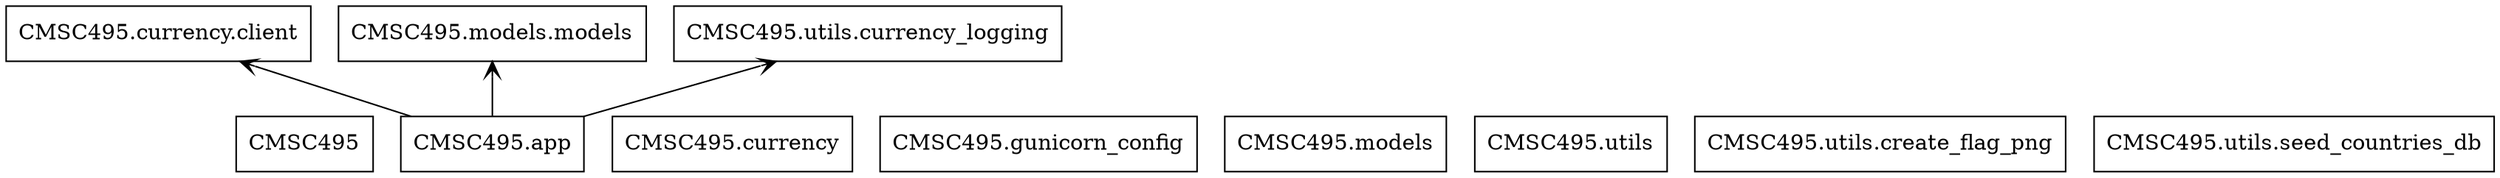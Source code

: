 digraph "packages" {
rankdir=BT
charset="utf-8"
"CMSC495" [color="black", label=<CMSC495>, shape="box", style="solid"];
"CMSC495.app" [color="black", label=<CMSC495.app>, shape="box", style="solid"];
"CMSC495.currency" [color="black", label=<CMSC495.currency>, shape="box", style="solid"];
"CMSC495.currency.client" [color="black", label=<CMSC495.currency.client>, shape="box", style="solid"];
"CMSC495.gunicorn_config" [color="black", label=<CMSC495.gunicorn_config>, shape="box", style="solid"];
"CMSC495.models" [color="black", label=<CMSC495.models>, shape="box", style="solid"];
"CMSC495.models.models" [color="black", label=<CMSC495.models.models>, shape="box", style="solid"];
"CMSC495.utils" [color="black", label=<CMSC495.utils>, shape="box", style="solid"];
"CMSC495.utils.create_flag_png" [color="black", label=<CMSC495.utils.create_flag_png>, shape="box", style="solid"];
"CMSC495.utils.currency_logging" [color="black", label=<CMSC495.utils.currency_logging>, shape="box", style="solid"];
"CMSC495.utils.seed_countries_db" [color="black", label=<CMSC495.utils.seed_countries_db>, shape="box", style="solid"];
"CMSC495.app" -> "CMSC495.currency.client" [arrowhead="open", arrowtail="none"];
"CMSC495.app" -> "CMSC495.models.models" [arrowhead="open", arrowtail="none"];
"CMSC495.app" -> "CMSC495.utils.currency_logging" [arrowhead="open", arrowtail="none"];
}
